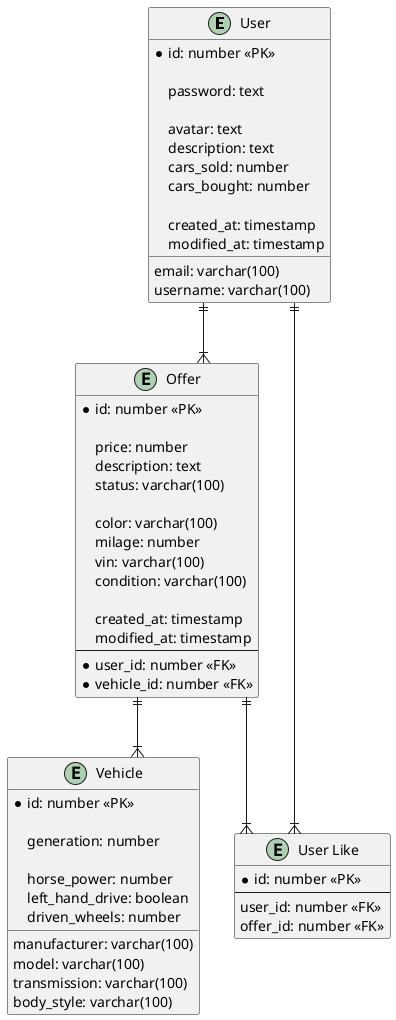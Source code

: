 @startuml

' hide the spot
' hide circle

' avoid problems with angled crows feet
skinparam linetype ortho

entity "User" as user {
    *id: number <<PK>>

    email: varchar(100)
    username: varchar(100)
    password: text
    
    avatar: text
    description: text
    cars_sold: number
    cars_bought: number

    created_at: timestamp
    modified_at: timestamp
}

entity "Offer" as offer {
    *id: number <<PK>>

    price: number
    description: text
    status: varchar(100)
    
    color: varchar(100)
    milage: number
    vin: varchar(100)
    condition: varchar(100)

    created_at: timestamp
    modified_at: timestamp
    --
    *user_id: number <<FK>>
    *vehicle_id: number <<FK>>
}

entity "Vehicle" as vehicle {
    *id: number <<PK>>

    manufacturer: varchar(100)
    model: varchar(100)
    generation: number

    horse_power: number
    left_hand_drive: boolean
    driven_wheels: number
    transmission: varchar(100)
    body_style: varchar(100)
}

user ||--|{ offer
offer ||--|{ vehicle

' Join tables

entity "User Like" as user_like {
    *id: number <<PK>>
    ---
    user_id: number <<FK>>
    offer_id: number <<FK>>
}

user ||--|{ user_like
offer ||--|{ user_like

@enduml